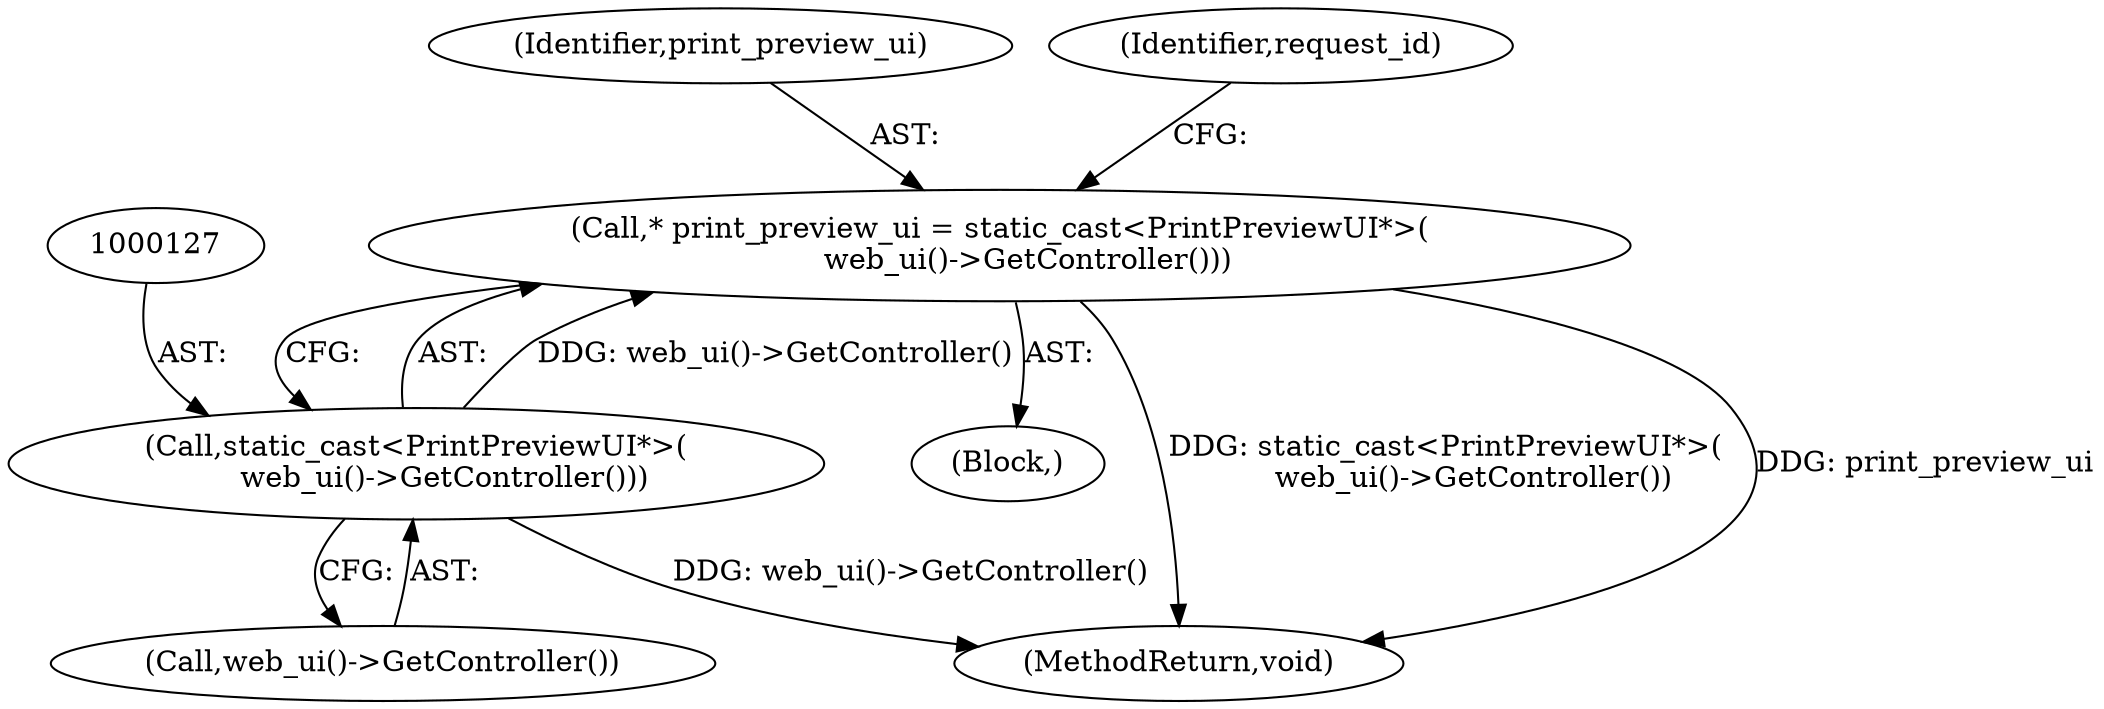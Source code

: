 digraph "0_Chrome_116d0963cadfbf55ef2ec3d13781987c4d80517a_8@pointer" {
"1000124" [label="(Call,* print_preview_ui = static_cast<PrintPreviewUI*>(\n      web_ui()->GetController()))"];
"1000126" [label="(Call,static_cast<PrintPreviewUI*>(\n      web_ui()->GetController()))"];
"1000125" [label="(Identifier,print_preview_ui)"];
"1000124" [label="(Call,* print_preview_ui = static_cast<PrintPreviewUI*>(\n      web_ui()->GetController()))"];
"1000130" [label="(Identifier,request_id)"];
"1000102" [label="(Block,)"];
"1000128" [label="(Call,web_ui()->GetController())"];
"1000126" [label="(Call,static_cast<PrintPreviewUI*>(\n      web_ui()->GetController()))"];
"1000253" [label="(MethodReturn,void)"];
"1000124" -> "1000102"  [label="AST: "];
"1000124" -> "1000126"  [label="CFG: "];
"1000125" -> "1000124"  [label="AST: "];
"1000126" -> "1000124"  [label="AST: "];
"1000130" -> "1000124"  [label="CFG: "];
"1000124" -> "1000253"  [label="DDG: static_cast<PrintPreviewUI*>(\n      web_ui()->GetController())"];
"1000124" -> "1000253"  [label="DDG: print_preview_ui"];
"1000126" -> "1000124"  [label="DDG: web_ui()->GetController()"];
"1000126" -> "1000128"  [label="CFG: "];
"1000127" -> "1000126"  [label="AST: "];
"1000128" -> "1000126"  [label="AST: "];
"1000126" -> "1000253"  [label="DDG: web_ui()->GetController()"];
}
